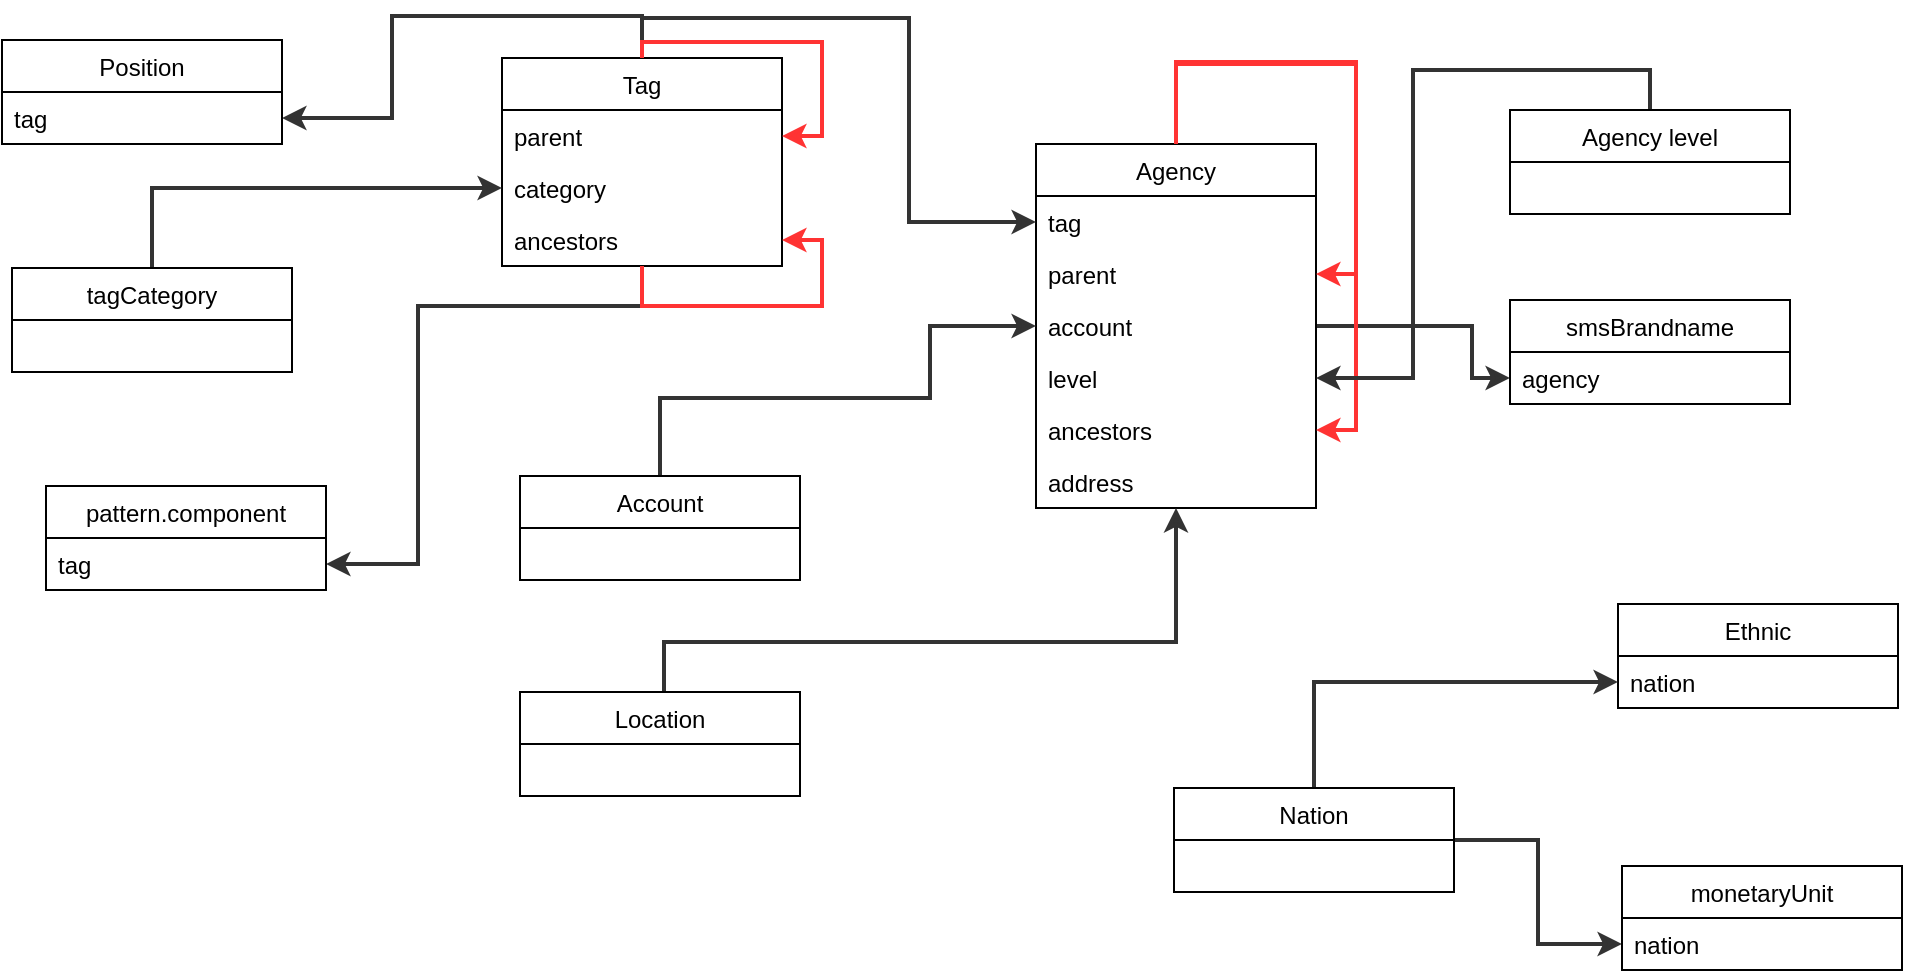 <mxfile version="14.4.6" type="github">
  <diagram id="kHLsbcLHMgKkTKzZlc_j" name="Trang-1">
    <mxGraphModel dx="1280" dy="699" grid="0" gridSize="10" guides="1" tooltips="1" connect="1" arrows="1" fold="1" page="1" pageScale="1" pageWidth="4681" pageHeight="3300" math="0" shadow="0">
      <root>
        <mxCell id="0" />
        <mxCell id="1" parent="0" />
        <mxCell id="RnlfCP2qKSnffvko98fF-54" style="edgeStyle=orthogonalEdgeStyle;rounded=0;orthogonalLoop=1;jettySize=auto;html=1;strokeColor=#333333;strokeWidth=2;" edge="1" parent="1" source="RnlfCP2qKSnffvko98fF-7" target="RnlfCP2qKSnffvko98fF-53">
          <mxGeometry relative="1" as="geometry">
            <Array as="points">
              <mxPoint x="2691" y="807" />
              <mxPoint x="2691" y="833" />
            </Array>
          </mxGeometry>
        </mxCell>
        <mxCell id="RnlfCP2qKSnffvko98fF-7" value="Agency" style="swimlane;fontStyle=0;childLayout=stackLayout;horizontal=1;startSize=26;fillColor=none;horizontalStack=0;resizeParent=1;resizeParentMax=0;resizeLast=0;collapsible=1;marginBottom=0;" vertex="1" parent="1">
          <mxGeometry x="2473" y="716" width="140" height="182" as="geometry" />
        </mxCell>
        <mxCell id="RnlfCP2qKSnffvko98fF-8" value="tag" style="text;strokeColor=none;fillColor=none;align=left;verticalAlign=top;spacingLeft=4;spacingRight=4;overflow=hidden;rotatable=0;points=[[0,0.5],[1,0.5]];portConstraint=eastwest;" vertex="1" parent="RnlfCP2qKSnffvko98fF-7">
          <mxGeometry y="26" width="140" height="26" as="geometry" />
        </mxCell>
        <mxCell id="RnlfCP2qKSnffvko98fF-9" value="parent&#xa;" style="text;strokeColor=none;fillColor=none;align=left;verticalAlign=top;spacingLeft=4;spacingRight=4;overflow=hidden;rotatable=0;points=[[0,0.5],[1,0.5]];portConstraint=eastwest;" vertex="1" parent="RnlfCP2qKSnffvko98fF-7">
          <mxGeometry y="52" width="140" height="26" as="geometry" />
        </mxCell>
        <mxCell id="RnlfCP2qKSnffvko98fF-10" value="account&#xa;" style="text;strokeColor=none;fillColor=none;align=left;verticalAlign=top;spacingLeft=4;spacingRight=4;overflow=hidden;rotatable=0;points=[[0,0.5],[1,0.5]];portConstraint=eastwest;" vertex="1" parent="RnlfCP2qKSnffvko98fF-7">
          <mxGeometry y="78" width="140" height="26" as="geometry" />
        </mxCell>
        <mxCell id="RnlfCP2qKSnffvko98fF-19" value="level" style="text;strokeColor=none;fillColor=none;align=left;verticalAlign=top;spacingLeft=4;spacingRight=4;overflow=hidden;rotatable=0;points=[[0,0.5],[1,0.5]];portConstraint=eastwest;" vertex="1" parent="RnlfCP2qKSnffvko98fF-7">
          <mxGeometry y="104" width="140" height="26" as="geometry" />
        </mxCell>
        <mxCell id="RnlfCP2qKSnffvko98fF-16" style="edgeStyle=orthogonalEdgeStyle;rounded=0;orthogonalLoop=1;jettySize=auto;html=1;strokeWidth=2;strokeColor=#FF3333;" edge="1" parent="RnlfCP2qKSnffvko98fF-7" source="RnlfCP2qKSnffvko98fF-7" target="RnlfCP2qKSnffvko98fF-9">
          <mxGeometry relative="1" as="geometry">
            <Array as="points">
              <mxPoint x="70" y="-40" />
              <mxPoint x="160" y="-40" />
              <mxPoint x="160" y="65" />
            </Array>
          </mxGeometry>
        </mxCell>
        <mxCell id="RnlfCP2qKSnffvko98fF-20" value="ancestors" style="text;strokeColor=none;fillColor=none;align=left;verticalAlign=top;spacingLeft=4;spacingRight=4;overflow=hidden;rotatable=0;points=[[0,0.5],[1,0.5]];portConstraint=eastwest;" vertex="1" parent="RnlfCP2qKSnffvko98fF-7">
          <mxGeometry y="130" width="140" height="26" as="geometry" />
        </mxCell>
        <mxCell id="RnlfCP2qKSnffvko98fF-23" style="edgeStyle=orthogonalEdgeStyle;rounded=0;orthogonalLoop=1;jettySize=auto;html=1;strokeWidth=2;strokeColor=#FF3333;" edge="1" parent="RnlfCP2qKSnffvko98fF-7" target="RnlfCP2qKSnffvko98fF-20">
          <mxGeometry relative="1" as="geometry">
            <mxPoint x="70" y="-23" as="sourcePoint" />
            <Array as="points">
              <mxPoint x="70" y="-41" />
              <mxPoint x="160" y="-41" />
              <mxPoint x="160" y="143" />
            </Array>
          </mxGeometry>
        </mxCell>
        <mxCell id="RnlfCP2qKSnffvko98fF-28" value="address" style="text;strokeColor=none;fillColor=none;align=left;verticalAlign=top;spacingLeft=4;spacingRight=4;overflow=hidden;rotatable=0;points=[[0,0.5],[1,0.5]];portConstraint=eastwest;" vertex="1" parent="RnlfCP2qKSnffvko98fF-7">
          <mxGeometry y="156" width="140" height="26" as="geometry" />
        </mxCell>
        <mxCell id="RnlfCP2qKSnffvko98fF-15" style="edgeStyle=orthogonalEdgeStyle;rounded=0;orthogonalLoop=1;jettySize=auto;html=1;exitX=0.5;exitY=0;exitDx=0;exitDy=0;strokeWidth=2;strokeColor=#333333;" edge="1" parent="1" source="RnlfCP2qKSnffvko98fF-11" target="RnlfCP2qKSnffvko98fF-8">
          <mxGeometry relative="1" as="geometry" />
        </mxCell>
        <mxCell id="RnlfCP2qKSnffvko98fF-40" style="edgeStyle=orthogonalEdgeStyle;rounded=0;orthogonalLoop=1;jettySize=auto;html=1;strokeWidth=2;strokeColor=#333333;" edge="1" parent="1" source="RnlfCP2qKSnffvko98fF-11" target="RnlfCP2qKSnffvko98fF-39">
          <mxGeometry relative="1" as="geometry">
            <Array as="points">
              <mxPoint x="2276" y="652" />
              <mxPoint x="2151" y="652" />
              <mxPoint x="2151" y="703" />
            </Array>
          </mxGeometry>
        </mxCell>
        <mxCell id="RnlfCP2qKSnffvko98fF-51" style="edgeStyle=orthogonalEdgeStyle;rounded=0;orthogonalLoop=1;jettySize=auto;html=1;strokeWidth=2;strokeColor=#333333;" edge="1" parent="1" source="RnlfCP2qKSnffvko98fF-11" target="RnlfCP2qKSnffvko98fF-50">
          <mxGeometry relative="1" as="geometry">
            <Array as="points">
              <mxPoint x="2276" y="797" />
              <mxPoint x="2164" y="797" />
              <mxPoint x="2164" y="926" />
            </Array>
          </mxGeometry>
        </mxCell>
        <mxCell id="RnlfCP2qKSnffvko98fF-11" value="Tag" style="swimlane;fontStyle=0;childLayout=stackLayout;horizontal=1;startSize=26;fillColor=none;horizontalStack=0;resizeParent=1;resizeParentMax=0;resizeLast=0;collapsible=1;marginBottom=0;" vertex="1" parent="1">
          <mxGeometry x="2206" y="673" width="140" height="104" as="geometry" />
        </mxCell>
        <mxCell id="RnlfCP2qKSnffvko98fF-42" value="parent&#xa;" style="text;strokeColor=none;fillColor=none;align=left;verticalAlign=top;spacingLeft=4;spacingRight=4;overflow=hidden;rotatable=0;points=[[0,0.5],[1,0.5]];portConstraint=eastwest;" vertex="1" parent="RnlfCP2qKSnffvko98fF-11">
          <mxGeometry y="26" width="140" height="26" as="geometry" />
        </mxCell>
        <mxCell id="RnlfCP2qKSnffvko98fF-41" value="category" style="text;strokeColor=none;fillColor=none;align=left;verticalAlign=top;spacingLeft=4;spacingRight=4;overflow=hidden;rotatable=0;points=[[0,0.5],[1,0.5]];portConstraint=eastwest;" vertex="1" parent="RnlfCP2qKSnffvko98fF-11">
          <mxGeometry y="52" width="140" height="26" as="geometry" />
        </mxCell>
        <mxCell id="RnlfCP2qKSnffvko98fF-46" style="edgeStyle=orthogonalEdgeStyle;rounded=0;orthogonalLoop=1;jettySize=auto;html=1;strokeWidth=2;strokeColor=#FF3333;" edge="1" parent="RnlfCP2qKSnffvko98fF-11" source="RnlfCP2qKSnffvko98fF-11" target="RnlfCP2qKSnffvko98fF-42">
          <mxGeometry relative="1" as="geometry">
            <Array as="points">
              <mxPoint x="70" y="-8" />
              <mxPoint x="160" y="-8" />
              <mxPoint x="160" y="39" />
            </Array>
          </mxGeometry>
        </mxCell>
        <mxCell id="RnlfCP2qKSnffvko98fF-47" value="ancestors" style="text;strokeColor=none;fillColor=none;align=left;verticalAlign=top;spacingLeft=4;spacingRight=4;overflow=hidden;rotatable=0;points=[[0,0.5],[1,0.5]];portConstraint=eastwest;" vertex="1" parent="RnlfCP2qKSnffvko98fF-11">
          <mxGeometry y="78" width="140" height="26" as="geometry" />
        </mxCell>
        <mxCell id="RnlfCP2qKSnffvko98fF-48" style="edgeStyle=orthogonalEdgeStyle;rounded=0;orthogonalLoop=1;jettySize=auto;html=1;strokeColor=#FF3333;strokeWidth=2;" edge="1" parent="RnlfCP2qKSnffvko98fF-11" source="RnlfCP2qKSnffvko98fF-11" target="RnlfCP2qKSnffvko98fF-47">
          <mxGeometry relative="1" as="geometry" />
        </mxCell>
        <mxCell id="RnlfCP2qKSnffvko98fF-18" style="edgeStyle=orthogonalEdgeStyle;rounded=0;orthogonalLoop=1;jettySize=auto;html=1;strokeWidth=2;strokeColor=#333333;" edge="1" parent="1" source="RnlfCP2qKSnffvko98fF-17" target="RnlfCP2qKSnffvko98fF-10">
          <mxGeometry relative="1" as="geometry">
            <Array as="points">
              <mxPoint x="2285" y="843" />
              <mxPoint x="2420" y="843" />
              <mxPoint x="2420" y="807" />
            </Array>
          </mxGeometry>
        </mxCell>
        <mxCell id="RnlfCP2qKSnffvko98fF-17" value="Account" style="swimlane;fontStyle=0;childLayout=stackLayout;horizontal=1;startSize=26;fillColor=none;horizontalStack=0;resizeParent=1;resizeParentMax=0;resizeLast=0;collapsible=1;marginBottom=0;" vertex="1" parent="1">
          <mxGeometry x="2215" y="882" width="140" height="52" as="geometry" />
        </mxCell>
        <mxCell id="RnlfCP2qKSnffvko98fF-22" style="edgeStyle=orthogonalEdgeStyle;rounded=0;orthogonalLoop=1;jettySize=auto;html=1;exitX=0.5;exitY=0;exitDx=0;exitDy=0;strokeWidth=2;strokeColor=#333333;" edge="1" parent="1" source="RnlfCP2qKSnffvko98fF-21" target="RnlfCP2qKSnffvko98fF-19">
          <mxGeometry relative="1" as="geometry" />
        </mxCell>
        <mxCell id="RnlfCP2qKSnffvko98fF-21" value="Agency level" style="swimlane;fontStyle=0;childLayout=stackLayout;horizontal=1;startSize=26;fillColor=none;horizontalStack=0;resizeParent=1;resizeParentMax=0;resizeLast=0;collapsible=1;marginBottom=0;" vertex="1" parent="1">
          <mxGeometry x="2710" y="699" width="140" height="52" as="geometry" />
        </mxCell>
        <mxCell id="RnlfCP2qKSnffvko98fF-30" style="edgeStyle=orthogonalEdgeStyle;rounded=0;orthogonalLoop=1;jettySize=auto;html=1;strokeWidth=2;strokeColor=#333333;" edge="1" parent="1" source="RnlfCP2qKSnffvko98fF-29" target="RnlfCP2qKSnffvko98fF-28">
          <mxGeometry relative="1" as="geometry">
            <Array as="points">
              <mxPoint x="2287" y="965" />
              <mxPoint x="2543" y="965" />
            </Array>
          </mxGeometry>
        </mxCell>
        <mxCell id="RnlfCP2qKSnffvko98fF-29" value="Location" style="swimlane;fontStyle=0;childLayout=stackLayout;horizontal=1;startSize=26;fillColor=none;horizontalStack=0;resizeParent=1;resizeParentMax=0;resizeLast=0;collapsible=1;marginBottom=0;" vertex="1" parent="1">
          <mxGeometry x="2215" y="990" width="140" height="52" as="geometry" />
        </mxCell>
        <mxCell id="RnlfCP2qKSnffvko98fF-31" value="Ethnic" style="swimlane;fontStyle=0;childLayout=stackLayout;horizontal=1;startSize=26;fillColor=none;horizontalStack=0;resizeParent=1;resizeParentMax=0;resizeLast=0;collapsible=1;marginBottom=0;" vertex="1" parent="1">
          <mxGeometry x="2764" y="946" width="140" height="52" as="geometry" />
        </mxCell>
        <mxCell id="RnlfCP2qKSnffvko98fF-32" value="nation" style="text;strokeColor=none;fillColor=none;align=left;verticalAlign=top;spacingLeft=4;spacingRight=4;overflow=hidden;rotatable=0;points=[[0,0.5],[1,0.5]];portConstraint=eastwest;" vertex="1" parent="RnlfCP2qKSnffvko98fF-31">
          <mxGeometry y="26" width="140" height="26" as="geometry" />
        </mxCell>
        <mxCell id="RnlfCP2qKSnffvko98fF-34" style="edgeStyle=orthogonalEdgeStyle;rounded=0;orthogonalLoop=1;jettySize=auto;html=1;strokeWidth=2;strokeColor=#333333;" edge="1" parent="1" source="RnlfCP2qKSnffvko98fF-33" target="RnlfCP2qKSnffvko98fF-32">
          <mxGeometry relative="1" as="geometry" />
        </mxCell>
        <mxCell id="RnlfCP2qKSnffvko98fF-37" style="edgeStyle=orthogonalEdgeStyle;rounded=0;orthogonalLoop=1;jettySize=auto;html=1;entryX=0;entryY=0.75;entryDx=0;entryDy=0;strokeWidth=2;strokeColor=#333333;" edge="1" parent="1" source="RnlfCP2qKSnffvko98fF-33" target="RnlfCP2qKSnffvko98fF-35">
          <mxGeometry relative="1" as="geometry" />
        </mxCell>
        <mxCell id="RnlfCP2qKSnffvko98fF-33" value="Nation" style="swimlane;fontStyle=0;childLayout=stackLayout;horizontal=1;startSize=26;fillColor=none;horizontalStack=0;resizeParent=1;resizeParentMax=0;resizeLast=0;collapsible=1;marginBottom=0;" vertex="1" parent="1">
          <mxGeometry x="2542" y="1038" width="140" height="52" as="geometry" />
        </mxCell>
        <mxCell id="RnlfCP2qKSnffvko98fF-35" value="monetaryUnit" style="swimlane;fontStyle=0;childLayout=stackLayout;horizontal=1;startSize=26;fillColor=none;horizontalStack=0;resizeParent=1;resizeParentMax=0;resizeLast=0;collapsible=1;marginBottom=0;" vertex="1" parent="1">
          <mxGeometry x="2766" y="1077" width="140" height="52" as="geometry" />
        </mxCell>
        <mxCell id="RnlfCP2qKSnffvko98fF-36" value="nation" style="text;strokeColor=none;fillColor=none;align=left;verticalAlign=top;spacingLeft=4;spacingRight=4;overflow=hidden;rotatable=0;points=[[0,0.5],[1,0.5]];portConstraint=eastwest;" vertex="1" parent="RnlfCP2qKSnffvko98fF-35">
          <mxGeometry y="26" width="140" height="26" as="geometry" />
        </mxCell>
        <mxCell id="RnlfCP2qKSnffvko98fF-38" value="Position" style="swimlane;fontStyle=0;childLayout=stackLayout;horizontal=1;startSize=26;fillColor=none;horizontalStack=0;resizeParent=1;resizeParentMax=0;resizeLast=0;collapsible=1;marginBottom=0;" vertex="1" parent="1">
          <mxGeometry x="1956" y="664" width="140" height="52" as="geometry" />
        </mxCell>
        <mxCell id="RnlfCP2qKSnffvko98fF-39" value="tag" style="text;strokeColor=none;fillColor=none;align=left;verticalAlign=top;spacingLeft=4;spacingRight=4;overflow=hidden;rotatable=0;points=[[0,0.5],[1,0.5]];portConstraint=eastwest;" vertex="1" parent="RnlfCP2qKSnffvko98fF-38">
          <mxGeometry y="26" width="140" height="26" as="geometry" />
        </mxCell>
        <mxCell id="RnlfCP2qKSnffvko98fF-45" style="edgeStyle=orthogonalEdgeStyle;rounded=0;orthogonalLoop=1;jettySize=auto;html=1;strokeColor=#333333;strokeWidth=2;" edge="1" parent="1" source="RnlfCP2qKSnffvko98fF-43" target="RnlfCP2qKSnffvko98fF-41">
          <mxGeometry relative="1" as="geometry" />
        </mxCell>
        <mxCell id="RnlfCP2qKSnffvko98fF-43" value="tagCategory" style="swimlane;fontStyle=0;childLayout=stackLayout;horizontal=1;startSize=26;fillColor=none;horizontalStack=0;resizeParent=1;resizeParentMax=0;resizeLast=0;collapsible=1;marginBottom=0;" vertex="1" parent="1">
          <mxGeometry x="1961" y="778" width="140" height="52" as="geometry" />
        </mxCell>
        <mxCell id="RnlfCP2qKSnffvko98fF-49" value="pattern.component" style="swimlane;fontStyle=0;childLayout=stackLayout;horizontal=1;startSize=26;fillColor=none;horizontalStack=0;resizeParent=1;resizeParentMax=0;resizeLast=0;collapsible=1;marginBottom=0;" vertex="1" parent="1">
          <mxGeometry x="1978" y="887" width="140" height="52" as="geometry" />
        </mxCell>
        <mxCell id="RnlfCP2qKSnffvko98fF-50" value="tag" style="text;strokeColor=none;fillColor=none;align=left;verticalAlign=top;spacingLeft=4;spacingRight=4;overflow=hidden;rotatable=0;points=[[0,0.5],[1,0.5]];portConstraint=eastwest;" vertex="1" parent="RnlfCP2qKSnffvko98fF-49">
          <mxGeometry y="26" width="140" height="26" as="geometry" />
        </mxCell>
        <mxCell id="RnlfCP2qKSnffvko98fF-52" value="smsBrandname" style="swimlane;fontStyle=0;childLayout=stackLayout;horizontal=1;startSize=26;fillColor=none;horizontalStack=0;resizeParent=1;resizeParentMax=0;resizeLast=0;collapsible=1;marginBottom=0;" vertex="1" parent="1">
          <mxGeometry x="2710" y="794" width="140" height="52" as="geometry" />
        </mxCell>
        <mxCell id="RnlfCP2qKSnffvko98fF-53" value="agency" style="text;strokeColor=none;fillColor=none;align=left;verticalAlign=top;spacingLeft=4;spacingRight=4;overflow=hidden;rotatable=0;points=[[0,0.5],[1,0.5]];portConstraint=eastwest;" vertex="1" parent="RnlfCP2qKSnffvko98fF-52">
          <mxGeometry y="26" width="140" height="26" as="geometry" />
        </mxCell>
      </root>
    </mxGraphModel>
  </diagram>
</mxfile>
